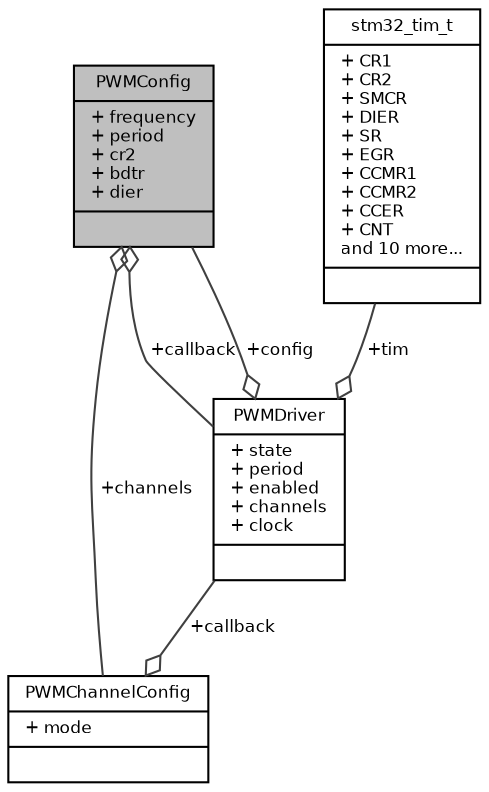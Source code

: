 digraph "PWMConfig"
{
  bgcolor="transparent";
  edge [fontname="Helvetica",fontsize="8",labelfontname="Helvetica",labelfontsize="8"];
  node [fontname="Helvetica",fontsize="8",shape=record];
  Node1 [label="{PWMConfig\n|+ frequency\l+ period\l+ cr2\l+ bdtr\l+ dier\l|}",height=0.2,width=0.4,color="black", fillcolor="grey75", style="filled", fontcolor="black"];
  Node2 -> Node1 [color="grey25",fontsize="8",style="solid",label=" +callback" ,arrowhead="odiamond",fontname="Helvetica"];
  Node2 [label="{PWMDriver\n|+ state\l+ period\l+ enabled\l+ channels\l+ clock\l|}",height=0.2,width=0.4,color="black",URL="$struct_p_w_m_driver.html",tooltip="Structure representing a PWM driver. "];
  Node3 -> Node2 [color="grey25",fontsize="8",style="solid",label=" +tim" ,arrowhead="odiamond",fontname="Helvetica"];
  Node3 [label="{stm32_tim_t\n|+ CR1\l+ CR2\l+ SMCR\l+ DIER\l+ SR\l+ EGR\l+ CCMR1\l+ CCMR2\l+ CCER\l+ CNT\land 10 more...\l|}",height=0.2,width=0.4,color="black",URL="$structstm32__tim__t.html",tooltip="STM32 TIM registers block. "];
  Node1 -> Node2 [color="grey25",fontsize="8",style="solid",label=" +config" ,arrowhead="odiamond",fontname="Helvetica"];
  Node4 -> Node1 [color="grey25",fontsize="8",style="solid",label=" +channels" ,arrowhead="odiamond",fontname="Helvetica"];
  Node4 [label="{PWMChannelConfig\n|+ mode\l|}",height=0.2,width=0.4,color="black",URL="$struct_p_w_m_channel_config.html",tooltip="Type of a PWM driver channel configuration structure. "];
  Node2 -> Node4 [color="grey25",fontsize="8",style="solid",label=" +callback" ,arrowhead="odiamond",fontname="Helvetica"];
}
